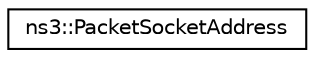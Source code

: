 digraph "Graphical Class Hierarchy"
{
 // LATEX_PDF_SIZE
  edge [fontname="Helvetica",fontsize="10",labelfontname="Helvetica",labelfontsize="10"];
  node [fontname="Helvetica",fontsize="10",shape=record];
  rankdir="LR";
  Node0 [label="ns3::PacketSocketAddress",height=0.2,width=0.4,color="black", fillcolor="white", style="filled",URL="$classns3_1_1_packet_socket_address.html",tooltip="an address for a packet socket"];
}
